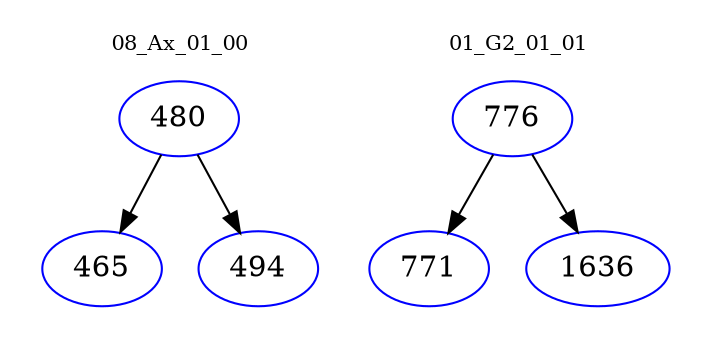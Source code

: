 digraph{
subgraph cluster_0 {
color = white
label = "08_Ax_01_00";
fontsize=10;
T0_480 [label="480", color="blue"]
T0_480 -> T0_465 [color="black"]
T0_465 [label="465", color="blue"]
T0_480 -> T0_494 [color="black"]
T0_494 [label="494", color="blue"]
}
subgraph cluster_1 {
color = white
label = "01_G2_01_01";
fontsize=10;
T1_776 [label="776", color="blue"]
T1_776 -> T1_771 [color="black"]
T1_771 [label="771", color="blue"]
T1_776 -> T1_1636 [color="black"]
T1_1636 [label="1636", color="blue"]
}
}
